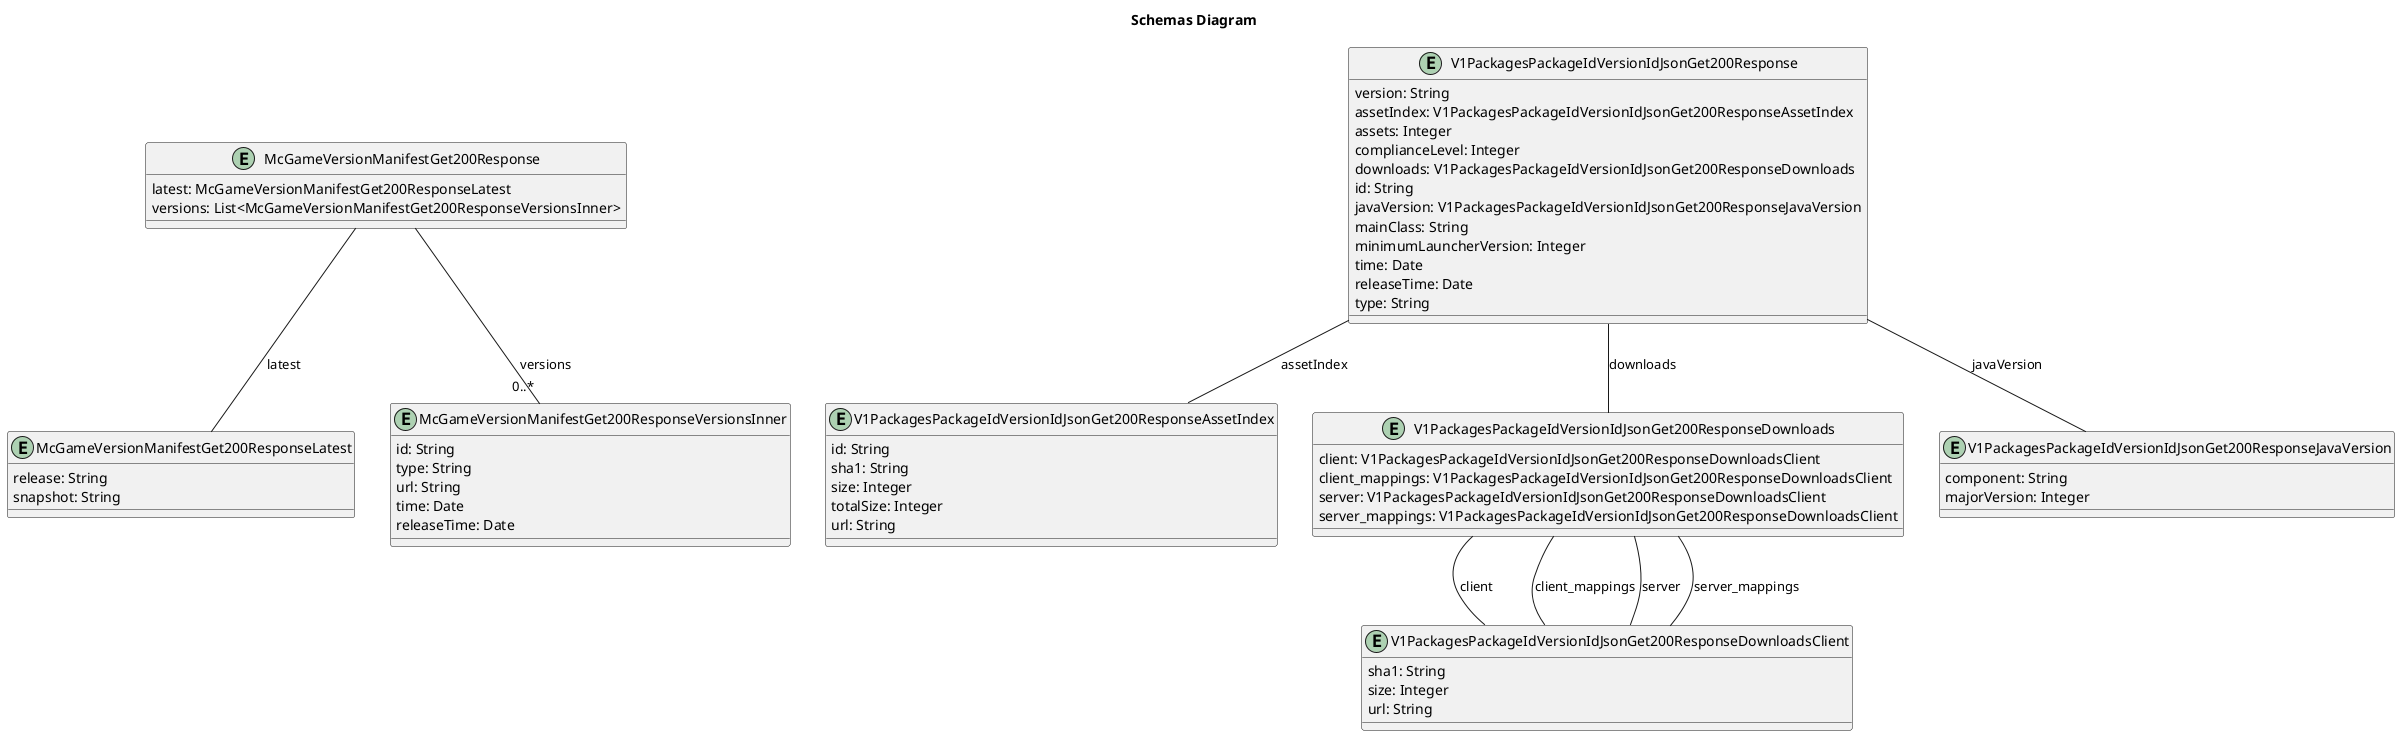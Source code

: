 @startuml

title  Schemas Diagram

entity McGameVersionManifestGet200Response {
    latest: McGameVersionManifestGet200ResponseLatest
    versions: List<McGameVersionManifestGet200ResponseVersionsInner>
}

entity McGameVersionManifestGet200ResponseLatest {
    release: String
    snapshot: String
}

entity McGameVersionManifestGet200ResponseVersionsInner {
    id: String
    type: String
    url: String
    time: Date
    releaseTime: Date
}

entity V1PackagesPackageIdVersionIdJsonGet200Response {
    version: String
    assetIndex: V1PackagesPackageIdVersionIdJsonGet200ResponseAssetIndex
    assets: Integer
    complianceLevel: Integer
    downloads: V1PackagesPackageIdVersionIdJsonGet200ResponseDownloads
    id: String
    javaVersion: V1PackagesPackageIdVersionIdJsonGet200ResponseJavaVersion
    mainClass: String
    minimumLauncherVersion: Integer
    time: Date
    releaseTime: Date
    type: String
}

entity V1PackagesPackageIdVersionIdJsonGet200ResponseAssetIndex {
    id: String
    sha1: String
    size: Integer
    totalSize: Integer
    url: String
}

entity V1PackagesPackageIdVersionIdJsonGet200ResponseDownloads {
    client: V1PackagesPackageIdVersionIdJsonGet200ResponseDownloadsClient
    client_mappings: V1PackagesPackageIdVersionIdJsonGet200ResponseDownloadsClient
    server: V1PackagesPackageIdVersionIdJsonGet200ResponseDownloadsClient
    server_mappings: V1PackagesPackageIdVersionIdJsonGet200ResponseDownloadsClient
}

entity V1PackagesPackageIdVersionIdJsonGet200ResponseDownloadsClient {
    sha1: String
    size: Integer
    url: String
}

entity V1PackagesPackageIdVersionIdJsonGet200ResponseJavaVersion {
    component: String
    majorVersion: Integer
}


V1PackagesPackageIdVersionIdJsonGet200ResponseDownloads -- V1PackagesPackageIdVersionIdJsonGet200ResponseDownloadsClient : client
V1PackagesPackageIdVersionIdJsonGet200ResponseDownloads -- V1PackagesPackageIdVersionIdJsonGet200ResponseDownloadsClient : client_mappings
V1PackagesPackageIdVersionIdJsonGet200ResponseDownloads -- V1PackagesPackageIdVersionIdJsonGet200ResponseDownloadsClient : server
V1PackagesPackageIdVersionIdJsonGet200ResponseDownloads -- V1PackagesPackageIdVersionIdJsonGet200ResponseDownloadsClient : server_mappings
V1PackagesPackageIdVersionIdJsonGet200Response -- V1PackagesPackageIdVersionIdJsonGet200ResponseAssetIndex : assetIndex
V1PackagesPackageIdVersionIdJsonGet200Response -- V1PackagesPackageIdVersionIdJsonGet200ResponseDownloads : downloads
V1PackagesPackageIdVersionIdJsonGet200Response -- V1PackagesPackageIdVersionIdJsonGet200ResponseJavaVersion : javaVersion
McGameVersionManifestGet200Response -- McGameVersionManifestGet200ResponseLatest : latest
McGameVersionManifestGet200Response -- "0..*" McGameVersionManifestGet200ResponseVersionsInner : versions

@enduml